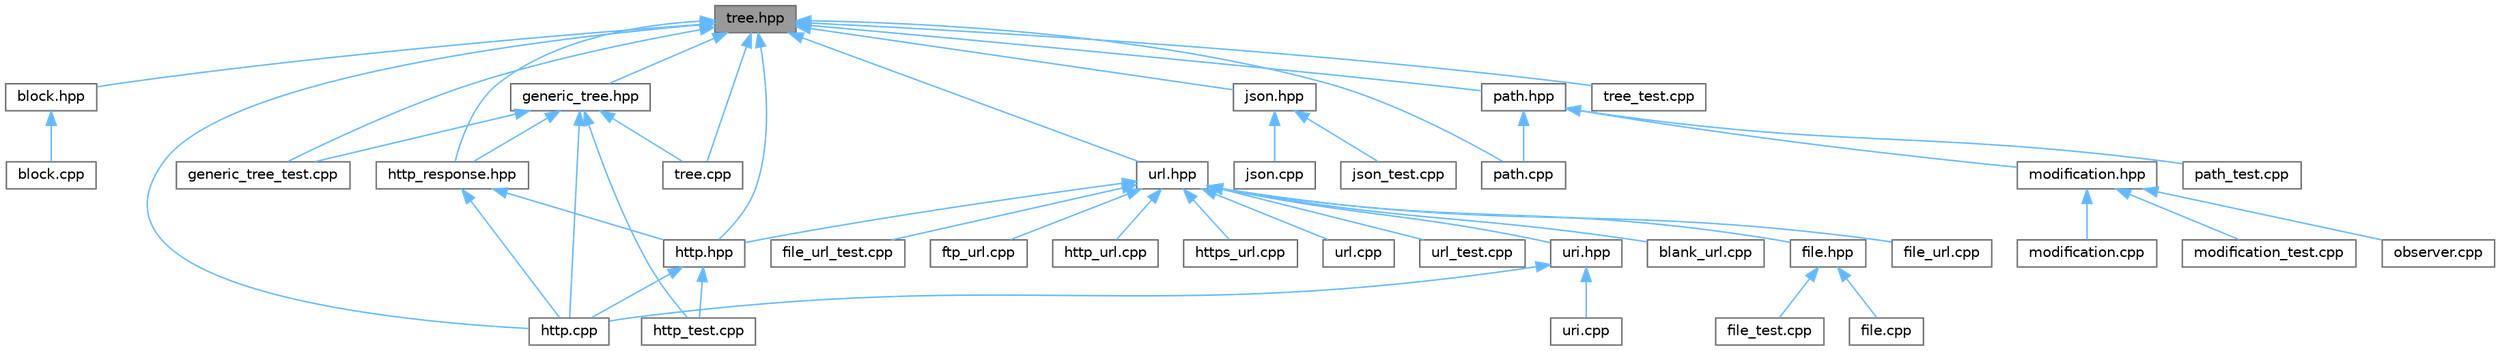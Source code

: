 digraph "tree.hpp"
{
 // LATEX_PDF_SIZE
  bgcolor="transparent";
  edge [fontname=Helvetica,fontsize=10,labelfontname=Helvetica,labelfontsize=10];
  node [fontname=Helvetica,fontsize=10,shape=box,height=0.2,width=0.4];
  Node1 [label="tree.hpp",height=0.2,width=0.4,color="gray40", fillcolor="grey60", style="filled", fontcolor="black",tooltip=" "];
  Node1 -> Node2 [dir="back",color="steelblue1",style="solid"];
  Node2 [label="block.hpp",height=0.2,width=0.4,color="grey40", fillcolor="white", style="filled",URL="$block_8hpp.html",tooltip=" "];
  Node2 -> Node3 [dir="back",color="steelblue1",style="solid"];
  Node3 [label="block.cpp",height=0.2,width=0.4,color="grey40", fillcolor="white", style="filled",URL="$block_8cpp.html",tooltip=" "];
  Node1 -> Node4 [dir="back",color="steelblue1",style="solid"];
  Node4 [label="generic_tree.hpp",height=0.2,width=0.4,color="grey40", fillcolor="white", style="filled",URL="$generic__tree_8hpp.html",tooltip=" "];
  Node4 -> Node5 [dir="back",color="steelblue1",style="solid"];
  Node5 [label="generic_tree_test.cpp",height=0.2,width=0.4,color="grey40", fillcolor="white", style="filled",URL="$generic__tree__test_8cpp.html",tooltip=" "];
  Node4 -> Node6 [dir="back",color="steelblue1",style="solid"];
  Node6 [label="http.cpp",height=0.2,width=0.4,color="grey40", fillcolor="white", style="filled",URL="$http_8cpp.html",tooltip=" "];
  Node4 -> Node7 [dir="back",color="steelblue1",style="solid"];
  Node7 [label="http_response.hpp",height=0.2,width=0.4,color="grey40", fillcolor="white", style="filled",URL="$http__response_8hpp.html",tooltip=" "];
  Node7 -> Node6 [dir="back",color="steelblue1",style="solid"];
  Node7 -> Node8 [dir="back",color="steelblue1",style="solid"];
  Node8 [label="http.hpp",height=0.2,width=0.4,color="grey40", fillcolor="white", style="filled",URL="$http_8hpp.html",tooltip=" "];
  Node8 -> Node6 [dir="back",color="steelblue1",style="solid"];
  Node8 -> Node9 [dir="back",color="steelblue1",style="solid"];
  Node9 [label="http_test.cpp",height=0.2,width=0.4,color="grey40", fillcolor="white", style="filled",URL="$http__test_8cpp.html",tooltip=" "];
  Node4 -> Node9 [dir="back",color="steelblue1",style="solid"];
  Node4 -> Node10 [dir="back",color="steelblue1",style="solid"];
  Node10 [label="tree.cpp",height=0.2,width=0.4,color="grey40", fillcolor="white", style="filled",URL="$tree_8cpp.html",tooltip=" "];
  Node1 -> Node5 [dir="back",color="steelblue1",style="solid"];
  Node1 -> Node6 [dir="back",color="steelblue1",style="solid"];
  Node1 -> Node8 [dir="back",color="steelblue1",style="solid"];
  Node1 -> Node7 [dir="back",color="steelblue1",style="solid"];
  Node1 -> Node11 [dir="back",color="steelblue1",style="solid"];
  Node11 [label="json.hpp",height=0.2,width=0.4,color="grey40", fillcolor="white", style="filled",URL="$json_8hpp.html",tooltip=" "];
  Node11 -> Node12 [dir="back",color="steelblue1",style="solid"];
  Node12 [label="json.cpp",height=0.2,width=0.4,color="grey40", fillcolor="white", style="filled",URL="$json_8cpp.html",tooltip=" "];
  Node11 -> Node13 [dir="back",color="steelblue1",style="solid"];
  Node13 [label="json_test.cpp",height=0.2,width=0.4,color="grey40", fillcolor="white", style="filled",URL="$json__test_8cpp.html",tooltip=" "];
  Node1 -> Node14 [dir="back",color="steelblue1",style="solid"];
  Node14 [label="path.cpp",height=0.2,width=0.4,color="grey40", fillcolor="white", style="filled",URL="$path_8cpp.html",tooltip=" "];
  Node1 -> Node15 [dir="back",color="steelblue1",style="solid"];
  Node15 [label="path.hpp",height=0.2,width=0.4,color="grey40", fillcolor="white", style="filled",URL="$path_8hpp.html",tooltip=" "];
  Node15 -> Node16 [dir="back",color="steelblue1",style="solid"];
  Node16 [label="modification.hpp",height=0.2,width=0.4,color="grey40", fillcolor="white", style="filled",URL="$modification_8hpp.html",tooltip=" "];
  Node16 -> Node17 [dir="back",color="steelblue1",style="solid"];
  Node17 [label="modification.cpp",height=0.2,width=0.4,color="grey40", fillcolor="white", style="filled",URL="$modification_8cpp.html",tooltip=" "];
  Node16 -> Node18 [dir="back",color="steelblue1",style="solid"];
  Node18 [label="modification_test.cpp",height=0.2,width=0.4,color="grey40", fillcolor="white", style="filled",URL="$modification__test_8cpp.html",tooltip=" "];
  Node16 -> Node19 [dir="back",color="steelblue1",style="solid"];
  Node19 [label="observer.cpp",height=0.2,width=0.4,color="grey40", fillcolor="white", style="filled",URL="$observer_8cpp.html",tooltip=" "];
  Node15 -> Node14 [dir="back",color="steelblue1",style="solid"];
  Node15 -> Node20 [dir="back",color="steelblue1",style="solid"];
  Node20 [label="path_test.cpp",height=0.2,width=0.4,color="grey40", fillcolor="white", style="filled",URL="$path__test_8cpp.html",tooltip=" "];
  Node1 -> Node10 [dir="back",color="steelblue1",style="solid"];
  Node1 -> Node21 [dir="back",color="steelblue1",style="solid"];
  Node21 [label="tree_test.cpp",height=0.2,width=0.4,color="grey40", fillcolor="white", style="filled",URL="$tree__test_8cpp.html",tooltip=" "];
  Node1 -> Node22 [dir="back",color="steelblue1",style="solid"];
  Node22 [label="url.hpp",height=0.2,width=0.4,color="grey40", fillcolor="white", style="filled",URL="$url_8hpp.html",tooltip=" "];
  Node22 -> Node23 [dir="back",color="steelblue1",style="solid"];
  Node23 [label="blank_url.cpp",height=0.2,width=0.4,color="grey40", fillcolor="white", style="filled",URL="$blank__url_8cpp.html",tooltip=" "];
  Node22 -> Node24 [dir="back",color="steelblue1",style="solid"];
  Node24 [label="file.hpp",height=0.2,width=0.4,color="grey40", fillcolor="white", style="filled",URL="$file_8hpp.html",tooltip=" "];
  Node24 -> Node25 [dir="back",color="steelblue1",style="solid"];
  Node25 [label="file.cpp",height=0.2,width=0.4,color="grey40", fillcolor="white", style="filled",URL="$file_8cpp.html",tooltip=" "];
  Node24 -> Node26 [dir="back",color="steelblue1",style="solid"];
  Node26 [label="file_test.cpp",height=0.2,width=0.4,color="grey40", fillcolor="white", style="filled",URL="$file__test_8cpp.html",tooltip=" "];
  Node22 -> Node27 [dir="back",color="steelblue1",style="solid"];
  Node27 [label="file_url.cpp",height=0.2,width=0.4,color="grey40", fillcolor="white", style="filled",URL="$file__url_8cpp.html",tooltip=" "];
  Node22 -> Node28 [dir="back",color="steelblue1",style="solid"];
  Node28 [label="file_url_test.cpp",height=0.2,width=0.4,color="grey40", fillcolor="white", style="filled",URL="$file__url__test_8cpp.html",tooltip=" "];
  Node22 -> Node29 [dir="back",color="steelblue1",style="solid"];
  Node29 [label="ftp_url.cpp",height=0.2,width=0.4,color="grey40", fillcolor="white", style="filled",URL="$ftp__url_8cpp.html",tooltip=" "];
  Node22 -> Node8 [dir="back",color="steelblue1",style="solid"];
  Node22 -> Node30 [dir="back",color="steelblue1",style="solid"];
  Node30 [label="http_url.cpp",height=0.2,width=0.4,color="grey40", fillcolor="white", style="filled",URL="$http__url_8cpp.html",tooltip=" "];
  Node22 -> Node31 [dir="back",color="steelblue1",style="solid"];
  Node31 [label="https_url.cpp",height=0.2,width=0.4,color="grey40", fillcolor="white", style="filled",URL="$https__url_8cpp.html",tooltip=" "];
  Node22 -> Node32 [dir="back",color="steelblue1",style="solid"];
  Node32 [label="uri.hpp",height=0.2,width=0.4,color="grey40", fillcolor="white", style="filled",URL="$uri_8hpp.html",tooltip=" "];
  Node32 -> Node6 [dir="back",color="steelblue1",style="solid"];
  Node32 -> Node33 [dir="back",color="steelblue1",style="solid"];
  Node33 [label="uri.cpp",height=0.2,width=0.4,color="grey40", fillcolor="white", style="filled",URL="$uri_8cpp.html",tooltip=" "];
  Node22 -> Node34 [dir="back",color="steelblue1",style="solid"];
  Node34 [label="url.cpp",height=0.2,width=0.4,color="grey40", fillcolor="white", style="filled",URL="$url_8cpp.html",tooltip=" "];
  Node22 -> Node35 [dir="back",color="steelblue1",style="solid"];
  Node35 [label="url_test.cpp",height=0.2,width=0.4,color="grey40", fillcolor="white", style="filled",URL="$url__test_8cpp.html",tooltip=" "];
}
